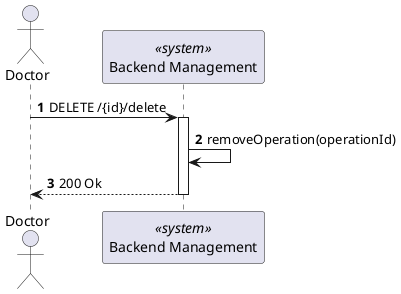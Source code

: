 @startuml

autonumber
Actor Doctor as "Doctor"
participant SYS as "Backend Management" <<system>>

Doctor-> SYS : DELETE /{id}/delete
activate SYS

SYS -> SYS : removeOperation(operationId)
Doctor<-- SYS : 200 Ok
deactivate SYS


@enduml